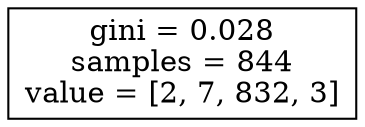 digraph Tree {
node [shape=box] ;
0 [label="gini = 0.028\nsamples = 844\nvalue = [2, 7, 832, 3]"] ;
}
